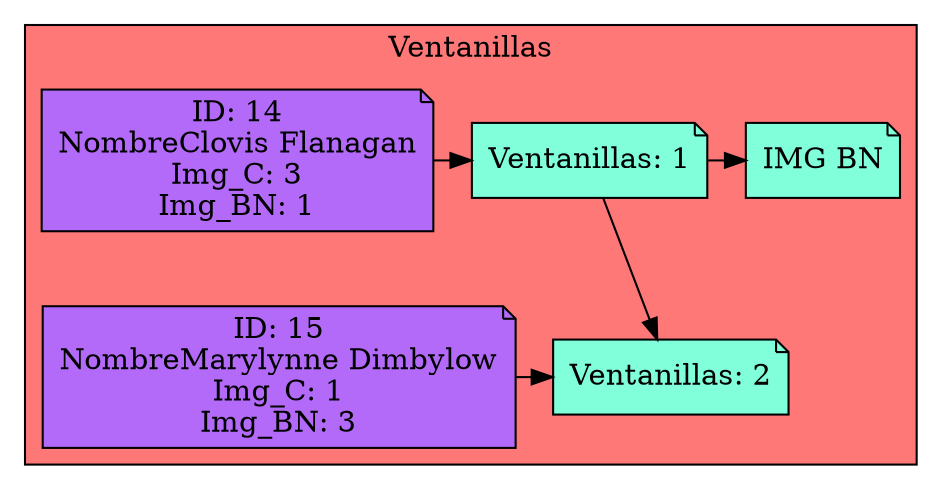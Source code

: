 digraph L {
node[shape=note fillcolor="#A181FF" style =filled]
subgraph cluster_p{
    label= " Ventanillas "
    bgcolor = "#FF7878"
Nodo1661081225[label="Ventanillas: 1",fillcolor="#81FFDA",group=1]
Nodo1882554559[label="Ventanillas: 2",fillcolor="#81FFDA",group=2]

Nodo1661081225 -> Nodo1882554559

Cliente771775563[label="ID: 14
NombreClovis Flanagan
Img_C: 3
Img_BN: 1",fillcolor="#B36AF9",group=1]
Cliente771775563-> Nodo1661081225
Nodo1332668132[label="IMG BN",fillcolor="#81FFDA"]

Nodo1661081225 -> Nodo1332668132

{rank=same;Nodo1661081225,Cliente771775563,Nodo1332668132}
Cliente1147580192[label="ID: 15
NombreMarylynne Dimbylow
Img_C: 1
Img_BN: 3",fillcolor="#B36AF9",group=2]
Cliente1147580192-> Nodo1882554559
{rank=same;Nodo1882554559,Cliente1147580192}}}